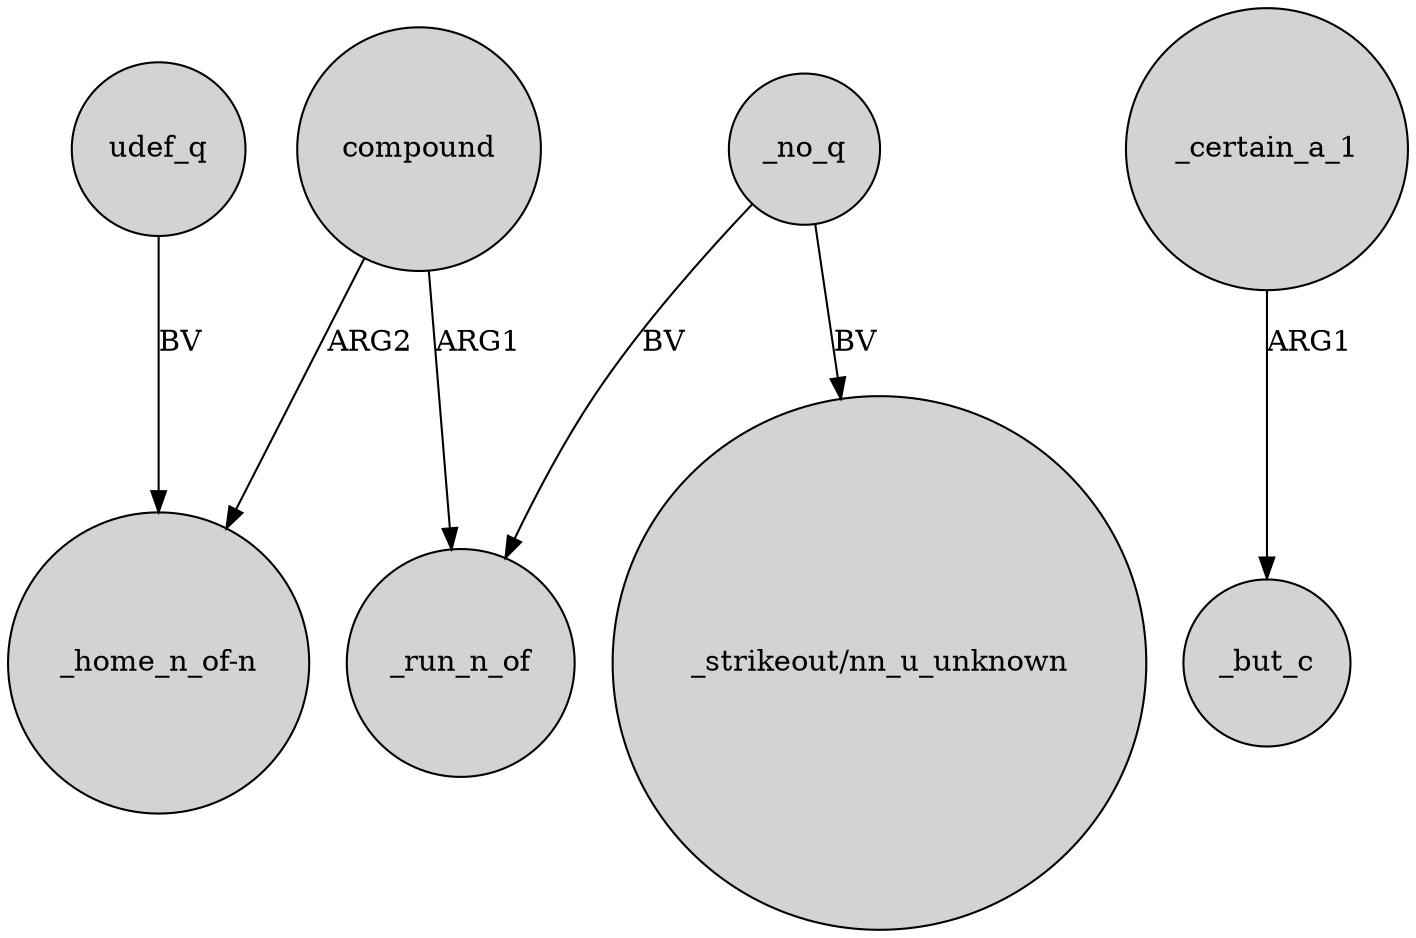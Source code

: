 digraph {
	node [shape=circle style=filled]
	udef_q -> "_home_n_of-n" [label=BV]
	_no_q -> "_strikeout/nn_u_unknown" [label=BV]
	_no_q -> _run_n_of [label=BV]
	compound -> "_home_n_of-n" [label=ARG2]
	compound -> _run_n_of [label=ARG1]
	_certain_a_1 -> _but_c [label=ARG1]
}
